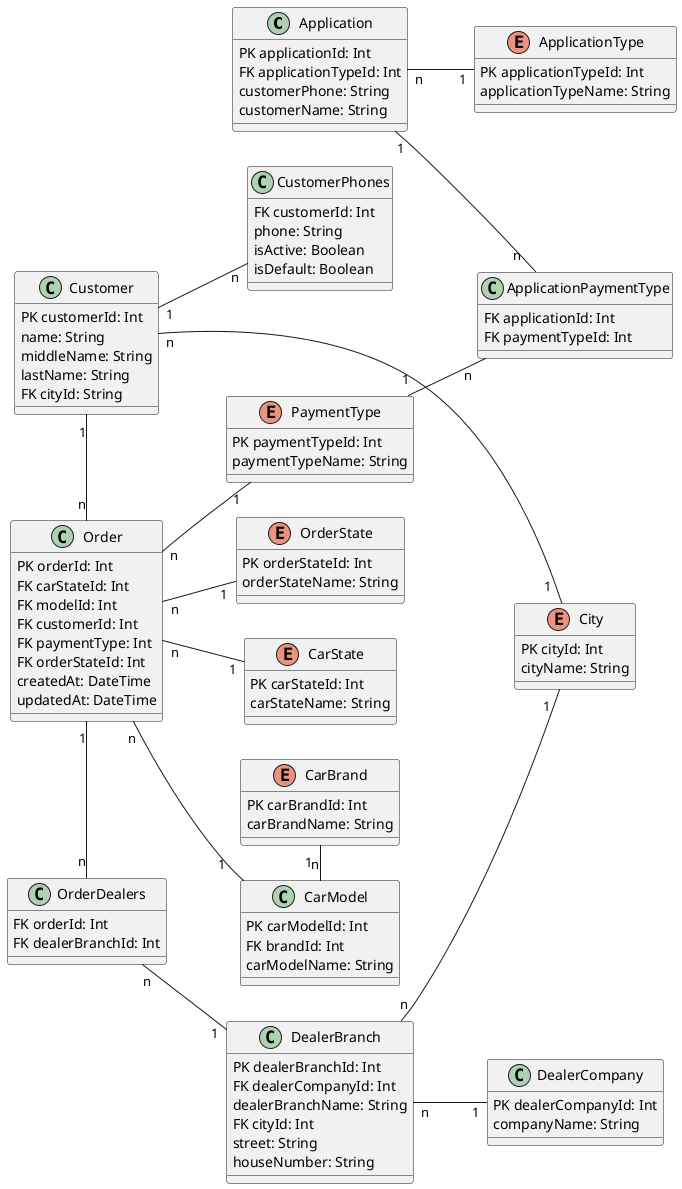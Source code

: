 @startuml Автоспот: физическая модель данных заказа

left to right direction

class Application {
    PK applicationId: Int
    FK applicationTypeId: Int
    customerPhone: String
    customerName: String
}

enum ApplicationType {
    PK applicationTypeId: Int
    applicationTypeName: String
}

enum PaymentType {
    PK paymentTypeId: Int
    paymentTypeName: String
}

class ApplicationPaymentType {
    FK applicationId: Int
    FK paymentTypeId: Int
}

class Customer {
    PK customerId: Int
    name: String
    middleName: String
    lastName: String
    FK cityId: String
}

class CustomerPhones {
    FK customerId: Int
    phone: String
    isActive: Boolean
    isDefault: Boolean
}

enum City {
    PK cityId: Int
    cityName: String
}

class Order {
    PK orderId: Int
    FK carStateId: Int
    FK modelId: Int
    FK customerId: Int
    FK paymentType: Int
    FK orderStateId: Int
    createdAt: DateTime
    updatedAt: DateTime
}

enum OrderState {
    PK orderStateId: Int
    orderStateName: String
}

enum CarState {
    PK carStateId: Int
    carStateName: String
}

enum CarBrand {
    PK carBrandId: Int
    carBrandName: String
}

class CarModel {
    PK carModelId: Int
    FK brandId: Int
    carModelName: String
}

class OrderDealers {
    FK orderId: Int
    FK dealerBranchId: Int
}

class DealerCompany {
    PK dealerCompanyId: Int
    companyName: String
}

class DealerBranch {
    PK dealerBranchId: Int
    FK dealerCompanyId: Int
    dealerBranchName: String
    FK cityId: Int
    street: String
    houseNumber: String
}

Application "n" -- "1" ApplicationType
Application "1" -- "n  " ApplicationPaymentType
ApplicationPaymentType "n" -up- "1    " PaymentType
Order "n" -- "1" PaymentType
Order "n" -- "1" CarState
Order "n" -- "1  " CarModel
CarModel "n" -left- "1  " CarBrand  
Customer "1" -- "n" CustomerPhones
Customer "n" -- "1  " City
Customer "1" -right- "n" Order
Order "1" -right- "n" OrderDealers
OrderDealers "n" -- "1" DealerBranch
DealerBranch "n" -- "1" DealerCompany
DealerBranch "n" -- "1  " City

Order "n" -- "1" OrderState

'Application "n" -- "1" ApplicationType
'Application "1" -- "n" ApplicationPaymentType
'ApplicationPaymentType "n" -- "1" PaymentType


@enduml